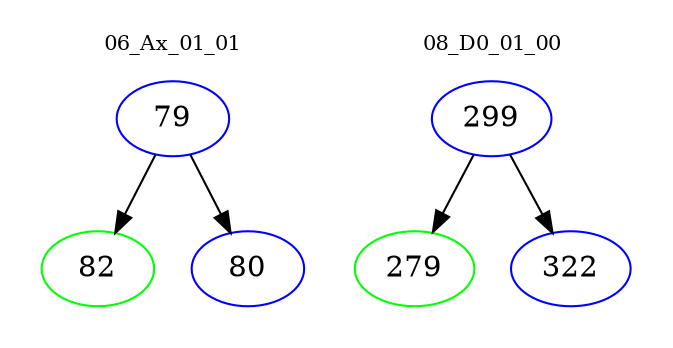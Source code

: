 digraph{
subgraph cluster_0 {
color = white
label = "06_Ax_01_01";
fontsize=10;
T0_79 [label="79", color="blue"]
T0_79 -> T0_82 [color="black"]
T0_82 [label="82", color="green"]
T0_79 -> T0_80 [color="black"]
T0_80 [label="80", color="blue"]
}
subgraph cluster_1 {
color = white
label = "08_D0_01_00";
fontsize=10;
T1_299 [label="299", color="blue"]
T1_299 -> T1_279 [color="black"]
T1_279 [label="279", color="green"]
T1_299 -> T1_322 [color="black"]
T1_322 [label="322", color="blue"]
}
}
